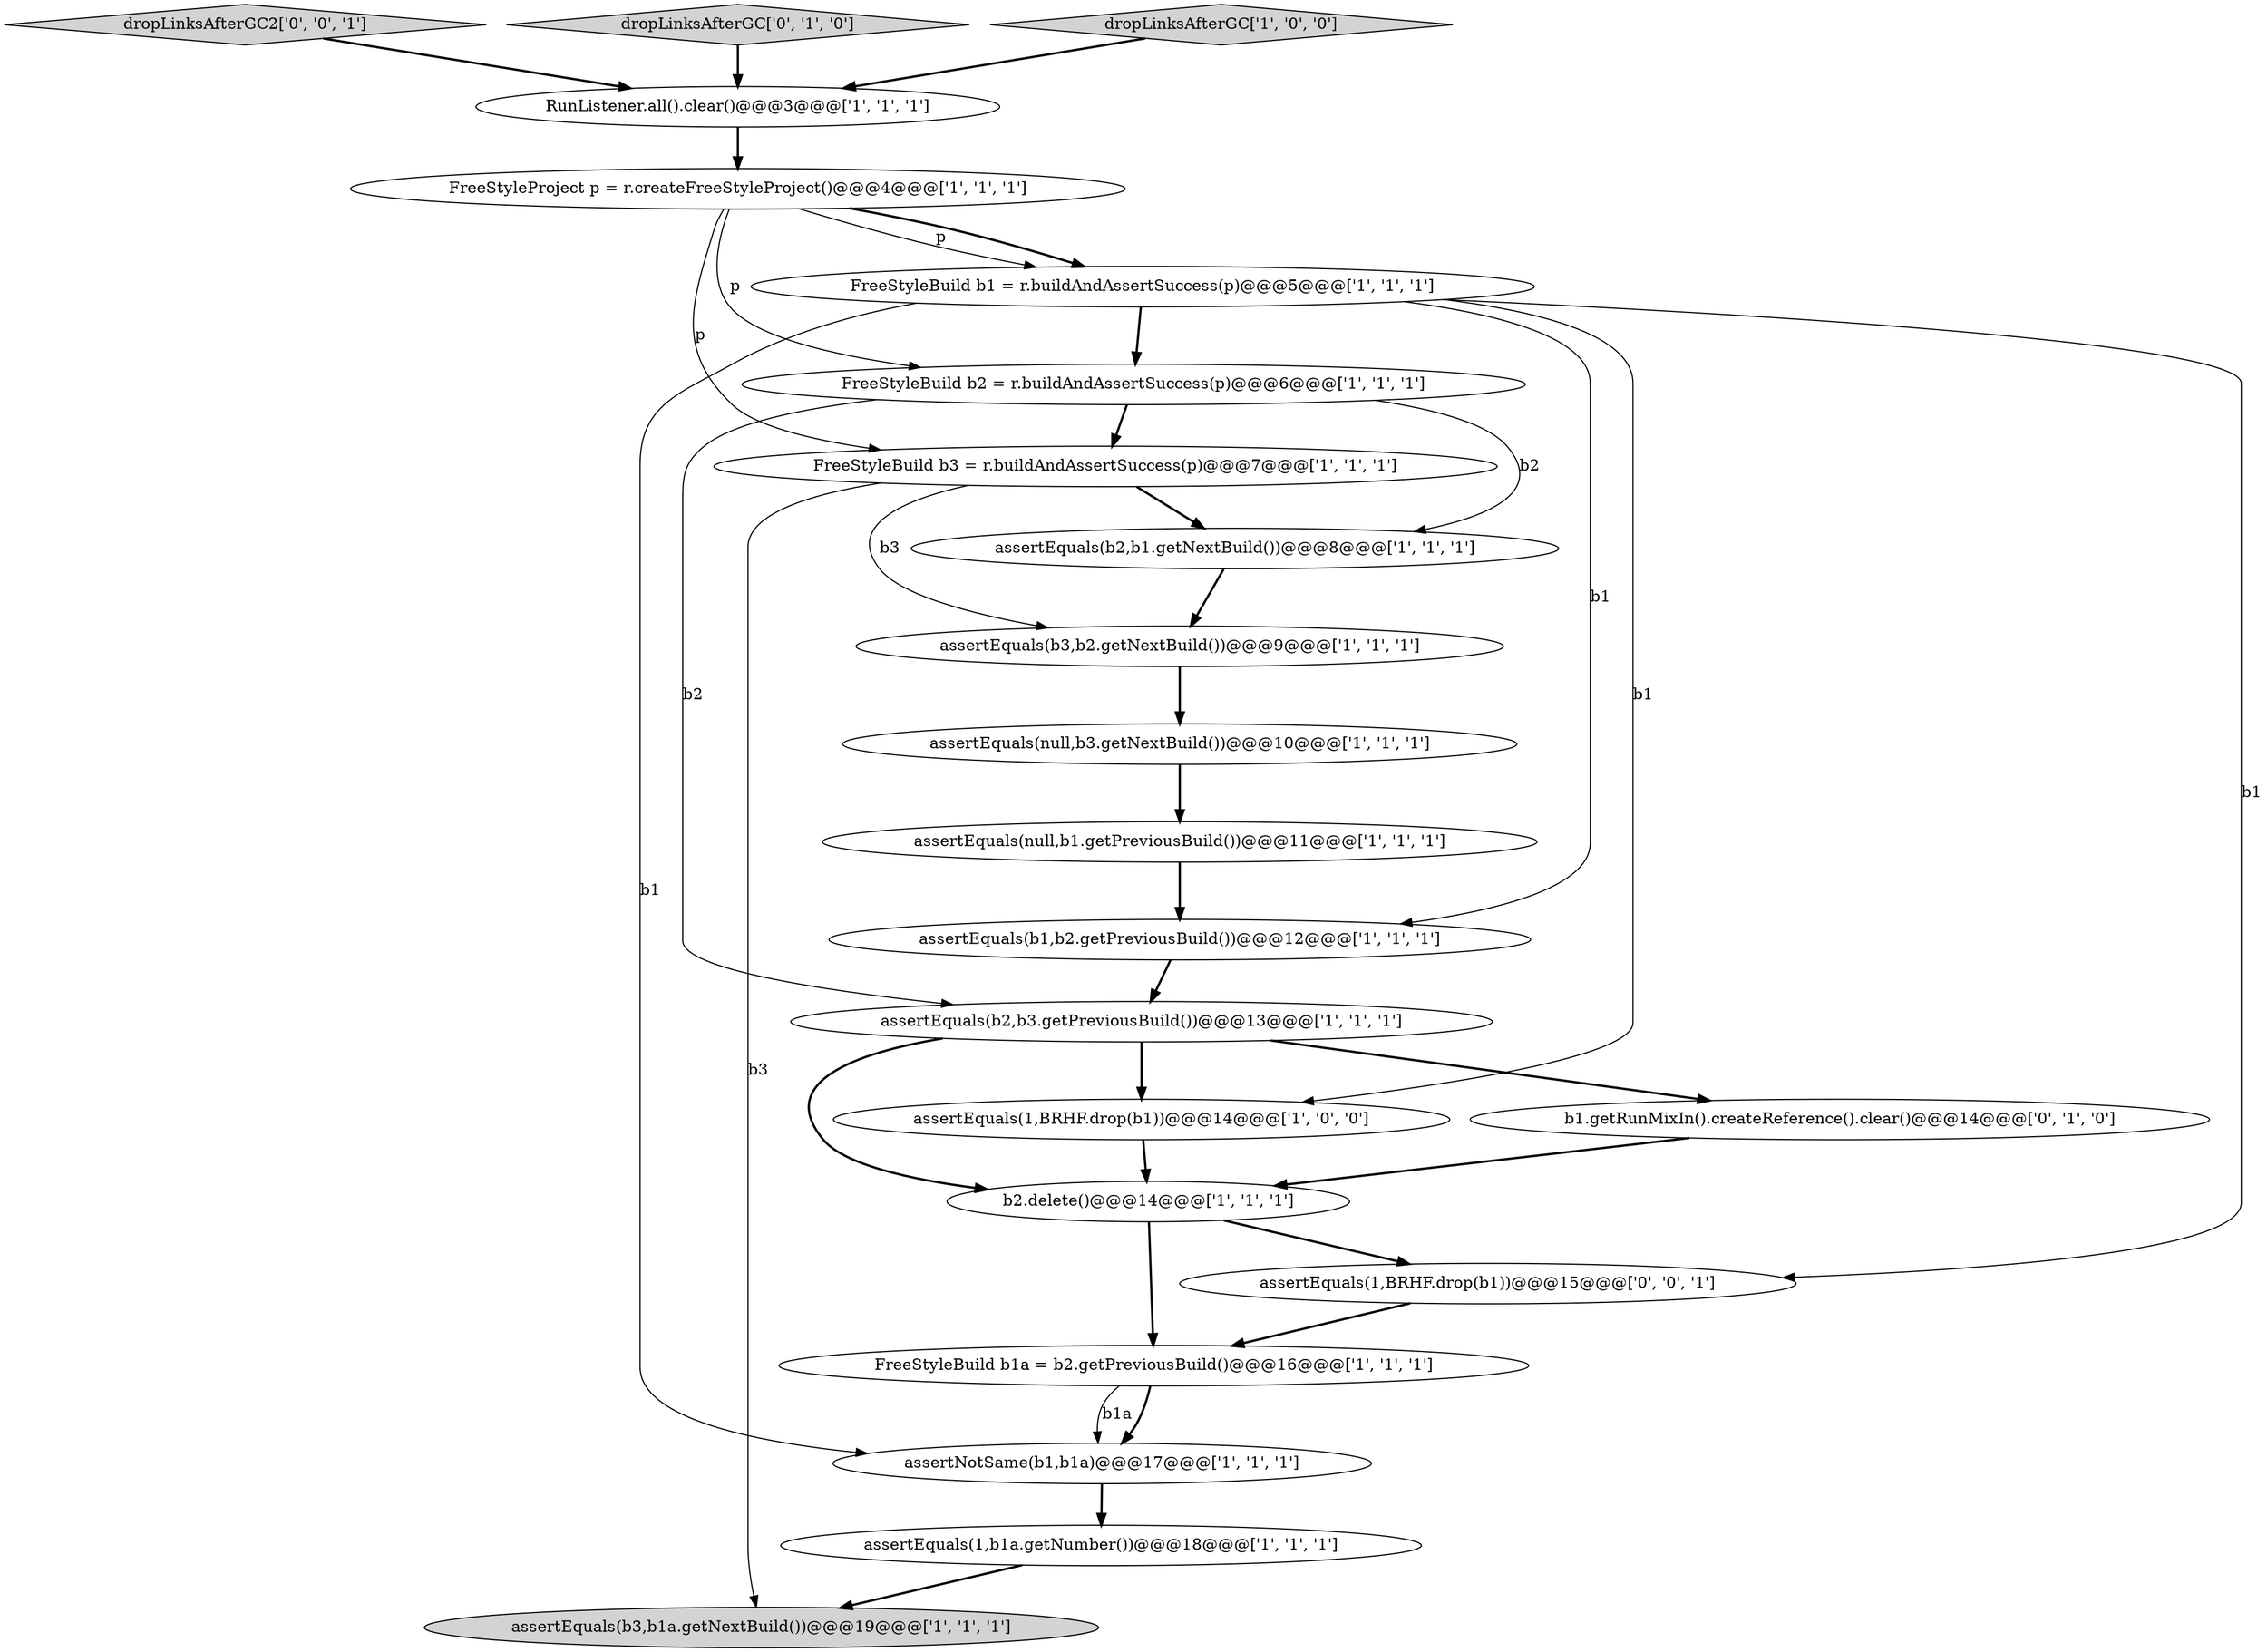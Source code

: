 digraph {
2 [style = filled, label = "FreeStyleBuild b2 = r.buildAndAssertSuccess(p)@@@6@@@['1', '1', '1']", fillcolor = white, shape = ellipse image = "AAA0AAABBB1BBB"];
20 [style = filled, label = "dropLinksAfterGC2['0', '0', '1']", fillcolor = lightgray, shape = diamond image = "AAA0AAABBB3BBB"];
17 [style = filled, label = "assertEquals(b3,b1a.getNextBuild())@@@19@@@['1', '1', '1']", fillcolor = lightgray, shape = ellipse image = "AAA0AAABBB1BBB"];
8 [style = filled, label = "assertEquals(b2,b1.getNextBuild())@@@8@@@['1', '1', '1']", fillcolor = white, shape = ellipse image = "AAA0AAABBB1BBB"];
16 [style = filled, label = "assertEquals(null,b3.getNextBuild())@@@10@@@['1', '1', '1']", fillcolor = white, shape = ellipse image = "AAA0AAABBB1BBB"];
19 [style = filled, label = "b1.getRunMixIn().createReference().clear()@@@14@@@['0', '1', '0']", fillcolor = white, shape = ellipse image = "AAA0AAABBB2BBB"];
11 [style = filled, label = "FreeStyleBuild b3 = r.buildAndAssertSuccess(p)@@@7@@@['1', '1', '1']", fillcolor = white, shape = ellipse image = "AAA0AAABBB1BBB"];
10 [style = filled, label = "assertEquals(b2,b3.getPreviousBuild())@@@13@@@['1', '1', '1']", fillcolor = white, shape = ellipse image = "AAA0AAABBB1BBB"];
18 [style = filled, label = "dropLinksAfterGC['0', '1', '0']", fillcolor = lightgray, shape = diamond image = "AAA0AAABBB2BBB"];
4 [style = filled, label = "assertEquals(b1,b2.getPreviousBuild())@@@12@@@['1', '1', '1']", fillcolor = white, shape = ellipse image = "AAA0AAABBB1BBB"];
14 [style = filled, label = "assertEquals(null,b1.getPreviousBuild())@@@11@@@['1', '1', '1']", fillcolor = white, shape = ellipse image = "AAA0AAABBB1BBB"];
5 [style = filled, label = "assertEquals(b3,b2.getNextBuild())@@@9@@@['1', '1', '1']", fillcolor = white, shape = ellipse image = "AAA0AAABBB1BBB"];
13 [style = filled, label = "b2.delete()@@@14@@@['1', '1', '1']", fillcolor = white, shape = ellipse image = "AAA0AAABBB1BBB"];
15 [style = filled, label = "dropLinksAfterGC['1', '0', '0']", fillcolor = lightgray, shape = diamond image = "AAA0AAABBB1BBB"];
6 [style = filled, label = "assertEquals(1,BRHF.drop(b1))@@@14@@@['1', '0', '0']", fillcolor = white, shape = ellipse image = "AAA0AAABBB1BBB"];
9 [style = filled, label = "FreeStyleBuild b1a = b2.getPreviousBuild()@@@16@@@['1', '1', '1']", fillcolor = white, shape = ellipse image = "AAA0AAABBB1BBB"];
0 [style = filled, label = "RunListener.all().clear()@@@3@@@['1', '1', '1']", fillcolor = white, shape = ellipse image = "AAA0AAABBB1BBB"];
7 [style = filled, label = "assertEquals(1,b1a.getNumber())@@@18@@@['1', '1', '1']", fillcolor = white, shape = ellipse image = "AAA0AAABBB1BBB"];
1 [style = filled, label = "FreeStyleProject p = r.createFreeStyleProject()@@@4@@@['1', '1', '1']", fillcolor = white, shape = ellipse image = "AAA0AAABBB1BBB"];
3 [style = filled, label = "assertNotSame(b1,b1a)@@@17@@@['1', '1', '1']", fillcolor = white, shape = ellipse image = "AAA0AAABBB1BBB"];
21 [style = filled, label = "assertEquals(1,BRHF.drop(b1))@@@15@@@['0', '0', '1']", fillcolor = white, shape = ellipse image = "AAA0AAABBB3BBB"];
12 [style = filled, label = "FreeStyleBuild b1 = r.buildAndAssertSuccess(p)@@@5@@@['1', '1', '1']", fillcolor = white, shape = ellipse image = "AAA0AAABBB1BBB"];
4->10 [style = bold, label=""];
7->17 [style = bold, label=""];
10->19 [style = bold, label=""];
20->0 [style = bold, label=""];
2->8 [style = solid, label="b2"];
11->5 [style = solid, label="b3"];
10->6 [style = bold, label=""];
5->16 [style = bold, label=""];
1->2 [style = solid, label="p"];
12->21 [style = solid, label="b1"];
12->2 [style = bold, label=""];
21->9 [style = bold, label=""];
19->13 [style = bold, label=""];
8->5 [style = bold, label=""];
10->13 [style = bold, label=""];
3->7 [style = bold, label=""];
12->6 [style = solid, label="b1"];
12->3 [style = solid, label="b1"];
11->17 [style = solid, label="b3"];
0->1 [style = bold, label=""];
6->13 [style = bold, label=""];
15->0 [style = bold, label=""];
1->12 [style = bold, label=""];
9->3 [style = bold, label=""];
11->8 [style = bold, label=""];
16->14 [style = bold, label=""];
2->10 [style = solid, label="b2"];
13->9 [style = bold, label=""];
13->21 [style = bold, label=""];
1->12 [style = solid, label="p"];
9->3 [style = solid, label="b1a"];
2->11 [style = bold, label=""];
18->0 [style = bold, label=""];
12->4 [style = solid, label="b1"];
14->4 [style = bold, label=""];
1->11 [style = solid, label="p"];
}
